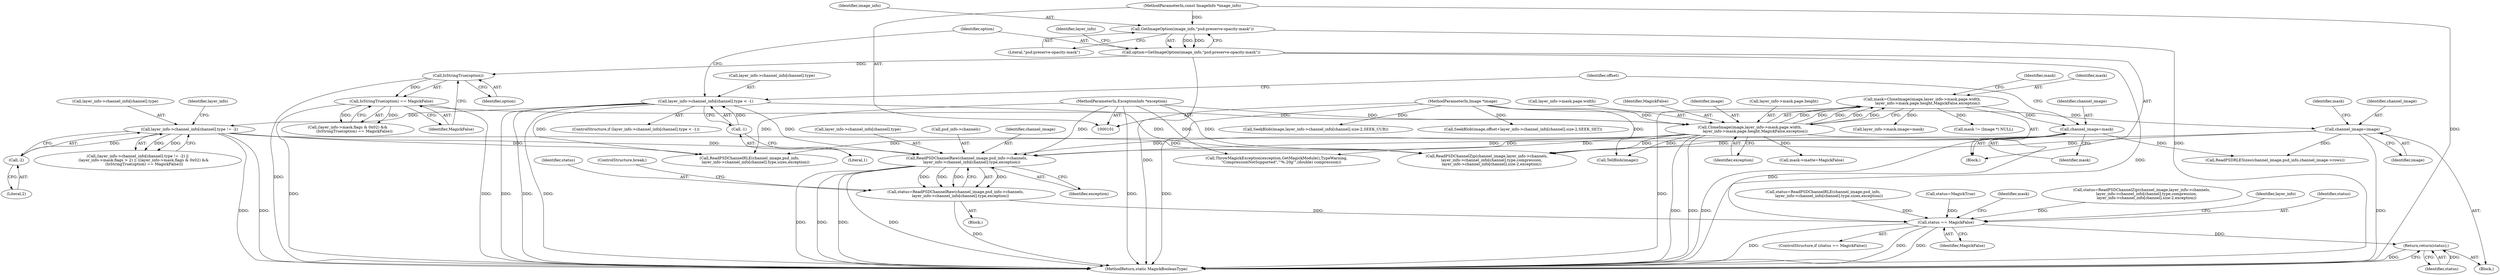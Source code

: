 digraph "0_ImageMagick_7f2dc7a1afc067d0c89f12c82bcdec0445fb1b94@array" {
"1000228" [label="(Call,ReadPSDChannelRaw(channel_image,psd_info->channels,\n        layer_info->channel_info[channel].type,exception))"];
"1000114" [label="(Call,channel_image=image)"];
"1000102" [label="(MethodParameterIn,Image *image)"];
"1000212" [label="(Call,channel_image=mask)"];
"1000187" [label="(Call,mask=CloneImage(image,layer_info->mask.page.width,\n         layer_info->mask.page.height,MagickFalse,exception))"];
"1000189" [label="(Call,CloneImage(image,layer_info->mask.page.width,\n         layer_info->mask.page.height,MagickFalse,exception))"];
"1000168" [label="(Call,IsStringTrue(option) == MagickFalse)"];
"1000169" [label="(Call,IsStringTrue(option))"];
"1000135" [label="(Call,option=GetImageOption(image_info,\"psd:preserve-opacity-mask\"))"];
"1000137" [label="(Call,GetImageOption(image_info,\"psd:preserve-opacity-mask\"))"];
"1000103" [label="(MethodParameterIn,const ImageInfo *image_info)"];
"1000108" [label="(MethodParameterIn,ExceptionInfo *exception)"];
"1000142" [label="(Call,layer_info->channel_info[channel].type != -2)"];
"1000123" [label="(Call,layer_info->channel_info[channel].type < -1)"];
"1000131" [label="(Call,-1)"];
"1000150" [label="(Call,-2)"];
"1000226" [label="(Call,status=ReadPSDChannelRaw(channel_image,psd_info->channels,\n        layer_info->channel_info[channel].type,exception))"];
"1000342" [label="(Call,status == MagickFalse)"];
"1000367" [label="(Return,return(status);)"];
"1000205" [label="(Identifier,MagickFalse)"];
"1000168" [label="(Call,IsStringTrue(option) == MagickFalse)"];
"1000135" [label="(Call,option=GetImageOption(image_info,\"psd:preserve-opacity-mask\"))"];
"1000142" [label="(Call,layer_info->channel_info[channel].type != -2)"];
"1000368" [label="(Identifier,status)"];
"1000189" [label="(Call,CloneImage(image,layer_info->mask.page.width,\n         layer_info->mask.page.height,MagickFalse,exception))"];
"1000228" [label="(Call,ReadPSDChannelRaw(channel_image,psd_info->channels,\n        layer_info->channel_info[channel].type,exception))"];
"1000138" [label="(Identifier,image_info)"];
"1000190" [label="(Identifier,image)"];
"1000227" [label="(Identifier,status)"];
"1000217" [label="(Call,TellBlob(image))"];
"1000369" [label="(MethodReturn,static MagickBooleanType)"];
"1000229" [label="(Identifier,channel_image)"];
"1000109" [label="(Block,)"];
"1000169" [label="(Call,IsStringTrue(option))"];
"1000216" [label="(Identifier,offset)"];
"1000122" [label="(ControlStructure,if (layer_info->channel_info[channel].type < -1))"];
"1000367" [label="(Return,return(status);)"];
"1000342" [label="(Call,status == MagickFalse)"];
"1000327" [label="(Call,SeekBlob(image,offset+layer_info->channel_info[channel].size-2,SEEK_SET))"];
"1000224" [label="(Block,)"];
"1000226" [label="(Call,status=ReadPSDChannelRaw(channel_image,psd_info->channels,\n        layer_info->channel_info[channel].type,exception))"];
"1000139" [label="(Literal,\"psd:preserve-opacity-mask\")"];
"1000360" [label="(Call,layer_info->mask.image=mask)"];
"1000108" [label="(MethodParameterIn,ExceptionInfo *exception)"];
"1000233" [label="(Call,layer_info->channel_info[channel].type)"];
"1000206" [label="(Identifier,exception)"];
"1000171" [label="(Identifier,MagickFalse)"];
"1000170" [label="(Identifier,option)"];
"1000241" [label="(ControlStructure,break;)"];
"1000317" [label="(Call,ThrowMagickException(exception,GetMagickModule(),TypeWarning,\n        \"CompressionNotSupported\",\"'%.20g'\",(double) compression))"];
"1000209" [label="(Identifier,mask)"];
"1000187" [label="(Call,mask=CloneImage(image,layer_info->mask.page.width,\n         layer_info->mask.page.height,MagickFalse,exception))"];
"1000265" [label="(Call,status=ReadPSDChannelRLE(channel_image,psd_info,\n          layer_info->channel_info[channel].type,sizes,exception))"];
"1000213" [label="(Identifier,channel_image)"];
"1000240" [label="(Identifier,exception)"];
"1000219" [label="(Call,status=MagickTrue)"];
"1000267" [label="(Call,ReadPSDChannelRLE(channel_image,psd_info,\n          layer_info->channel_info[channel].type,sizes,exception))"];
"1000151" [label="(Literal,2)"];
"1000348" [label="(Identifier,mask)"];
"1000131" [label="(Call,-1)"];
"1000288" [label="(Call,status=ReadPSDChannelZip(channel_image,layer_info->channels,\n        layer_info->channel_info[channel].type,compression,\n        layer_info->channel_info[channel].size-2,exception))"];
"1000143" [label="(Call,layer_info->channel_info[channel].type)"];
"1000150" [label="(Call,-2)"];
"1000116" [label="(Identifier,image)"];
"1000290" [label="(Call,ReadPSDChannelZip(channel_image,layer_info->channels,\n        layer_info->channel_info[channel].type,compression,\n        layer_info->channel_info[channel].size-2,exception))"];
"1000160" [label="(Call,(layer_info->mask.flags & 0x02) &&\n           (IsStringTrue(option) == MagickFalse))"];
"1000137" [label="(Call,GetImageOption(image_info,\"psd:preserve-opacity-mask\"))"];
"1000173" [label="(Call,SeekBlob(image,layer_info->channel_info[channel].size-2,SEEK_CUR))"];
"1000363" [label="(Identifier,layer_info)"];
"1000132" [label="(Literal,1)"];
"1000118" [label="(Identifier,mask)"];
"1000212" [label="(Call,channel_image=mask)"];
"1000207" [label="(Call,mask->matte=MagickFalse)"];
"1000115" [label="(Identifier,channel_image)"];
"1000341" [label="(ControlStructure,if (status == MagickFalse))"];
"1000146" [label="(Identifier,layer_info)"];
"1000141" [label="(Call,(layer_info->channel_info[channel].type != -2) ||\n          (layer_info->mask.flags > 2) || ((layer_info->mask.flags & 0x02) &&\n           (IsStringTrue(option) == MagickFalse)))"];
"1000198" [label="(Call,layer_info->mask.page.height)"];
"1000156" [label="(Identifier,layer_info)"];
"1000114" [label="(Call,channel_image=image)"];
"1000343" [label="(Identifier,status)"];
"1000230" [label="(Call,psd_info->channels)"];
"1000247" [label="(Call,ReadPSDRLESizes(channel_image,psd_info,channel_image->rows))"];
"1000123" [label="(Call,layer_info->channel_info[channel].type < -1)"];
"1000133" [label="(Block,)"];
"1000347" [label="(Call,mask != (Image *) NULL)"];
"1000191" [label="(Call,layer_info->mask.page.width)"];
"1000136" [label="(Identifier,option)"];
"1000103" [label="(MethodParameterIn,const ImageInfo *image_info)"];
"1000124" [label="(Call,layer_info->channel_info[channel].type)"];
"1000214" [label="(Identifier,mask)"];
"1000102" [label="(MethodParameterIn,Image *image)"];
"1000188" [label="(Identifier,mask)"];
"1000344" [label="(Identifier,MagickFalse)"];
"1000228" -> "1000226"  [label="AST: "];
"1000228" -> "1000240"  [label="CFG: "];
"1000229" -> "1000228"  [label="AST: "];
"1000230" -> "1000228"  [label="AST: "];
"1000233" -> "1000228"  [label="AST: "];
"1000240" -> "1000228"  [label="AST: "];
"1000226" -> "1000228"  [label="CFG: "];
"1000228" -> "1000369"  [label="DDG: "];
"1000228" -> "1000369"  [label="DDG: "];
"1000228" -> "1000369"  [label="DDG: "];
"1000228" -> "1000369"  [label="DDG: "];
"1000228" -> "1000226"  [label="DDG: "];
"1000228" -> "1000226"  [label="DDG: "];
"1000228" -> "1000226"  [label="DDG: "];
"1000228" -> "1000226"  [label="DDG: "];
"1000114" -> "1000228"  [label="DDG: "];
"1000212" -> "1000228"  [label="DDG: "];
"1000142" -> "1000228"  [label="DDG: "];
"1000123" -> "1000228"  [label="DDG: "];
"1000189" -> "1000228"  [label="DDG: "];
"1000108" -> "1000228"  [label="DDG: "];
"1000114" -> "1000109"  [label="AST: "];
"1000114" -> "1000116"  [label="CFG: "];
"1000115" -> "1000114"  [label="AST: "];
"1000116" -> "1000114"  [label="AST: "];
"1000118" -> "1000114"  [label="CFG: "];
"1000114" -> "1000369"  [label="DDG: "];
"1000102" -> "1000114"  [label="DDG: "];
"1000114" -> "1000247"  [label="DDG: "];
"1000114" -> "1000290"  [label="DDG: "];
"1000102" -> "1000101"  [label="AST: "];
"1000102" -> "1000369"  [label="DDG: "];
"1000102" -> "1000173"  [label="DDG: "];
"1000102" -> "1000189"  [label="DDG: "];
"1000102" -> "1000217"  [label="DDG: "];
"1000102" -> "1000327"  [label="DDG: "];
"1000212" -> "1000133"  [label="AST: "];
"1000212" -> "1000214"  [label="CFG: "];
"1000213" -> "1000212"  [label="AST: "];
"1000214" -> "1000212"  [label="AST: "];
"1000216" -> "1000212"  [label="CFG: "];
"1000212" -> "1000369"  [label="DDG: "];
"1000187" -> "1000212"  [label="DDG: "];
"1000212" -> "1000247"  [label="DDG: "];
"1000212" -> "1000290"  [label="DDG: "];
"1000187" -> "1000133"  [label="AST: "];
"1000187" -> "1000189"  [label="CFG: "];
"1000188" -> "1000187"  [label="AST: "];
"1000189" -> "1000187"  [label="AST: "];
"1000209" -> "1000187"  [label="CFG: "];
"1000187" -> "1000369"  [label="DDG: "];
"1000189" -> "1000187"  [label="DDG: "];
"1000189" -> "1000187"  [label="DDG: "];
"1000189" -> "1000187"  [label="DDG: "];
"1000189" -> "1000187"  [label="DDG: "];
"1000189" -> "1000187"  [label="DDG: "];
"1000187" -> "1000347"  [label="DDG: "];
"1000187" -> "1000360"  [label="DDG: "];
"1000189" -> "1000206"  [label="CFG: "];
"1000190" -> "1000189"  [label="AST: "];
"1000191" -> "1000189"  [label="AST: "];
"1000198" -> "1000189"  [label="AST: "];
"1000205" -> "1000189"  [label="AST: "];
"1000206" -> "1000189"  [label="AST: "];
"1000189" -> "1000369"  [label="DDG: "];
"1000189" -> "1000369"  [label="DDG: "];
"1000168" -> "1000189"  [label="DDG: "];
"1000108" -> "1000189"  [label="DDG: "];
"1000189" -> "1000207"  [label="DDG: "];
"1000189" -> "1000217"  [label="DDG: "];
"1000189" -> "1000267"  [label="DDG: "];
"1000189" -> "1000290"  [label="DDG: "];
"1000189" -> "1000317"  [label="DDG: "];
"1000189" -> "1000342"  [label="DDG: "];
"1000168" -> "1000160"  [label="AST: "];
"1000168" -> "1000171"  [label="CFG: "];
"1000169" -> "1000168"  [label="AST: "];
"1000171" -> "1000168"  [label="AST: "];
"1000160" -> "1000168"  [label="CFG: "];
"1000168" -> "1000369"  [label="DDG: "];
"1000168" -> "1000369"  [label="DDG: "];
"1000168" -> "1000160"  [label="DDG: "];
"1000168" -> "1000160"  [label="DDG: "];
"1000169" -> "1000168"  [label="DDG: "];
"1000169" -> "1000170"  [label="CFG: "];
"1000170" -> "1000169"  [label="AST: "];
"1000171" -> "1000169"  [label="CFG: "];
"1000169" -> "1000369"  [label="DDG: "];
"1000135" -> "1000169"  [label="DDG: "];
"1000135" -> "1000133"  [label="AST: "];
"1000135" -> "1000137"  [label="CFG: "];
"1000136" -> "1000135"  [label="AST: "];
"1000137" -> "1000135"  [label="AST: "];
"1000146" -> "1000135"  [label="CFG: "];
"1000135" -> "1000369"  [label="DDG: "];
"1000135" -> "1000369"  [label="DDG: "];
"1000137" -> "1000135"  [label="DDG: "];
"1000137" -> "1000135"  [label="DDG: "];
"1000137" -> "1000139"  [label="CFG: "];
"1000138" -> "1000137"  [label="AST: "];
"1000139" -> "1000137"  [label="AST: "];
"1000137" -> "1000369"  [label="DDG: "];
"1000103" -> "1000137"  [label="DDG: "];
"1000103" -> "1000101"  [label="AST: "];
"1000103" -> "1000369"  [label="DDG: "];
"1000108" -> "1000101"  [label="AST: "];
"1000108" -> "1000369"  [label="DDG: "];
"1000108" -> "1000267"  [label="DDG: "];
"1000108" -> "1000290"  [label="DDG: "];
"1000108" -> "1000317"  [label="DDG: "];
"1000142" -> "1000141"  [label="AST: "];
"1000142" -> "1000150"  [label="CFG: "];
"1000143" -> "1000142"  [label="AST: "];
"1000150" -> "1000142"  [label="AST: "];
"1000156" -> "1000142"  [label="CFG: "];
"1000141" -> "1000142"  [label="CFG: "];
"1000142" -> "1000369"  [label="DDG: "];
"1000142" -> "1000369"  [label="DDG: "];
"1000142" -> "1000141"  [label="DDG: "];
"1000142" -> "1000141"  [label="DDG: "];
"1000123" -> "1000142"  [label="DDG: "];
"1000150" -> "1000142"  [label="DDG: "];
"1000142" -> "1000267"  [label="DDG: "];
"1000142" -> "1000290"  [label="DDG: "];
"1000123" -> "1000122"  [label="AST: "];
"1000123" -> "1000131"  [label="CFG: "];
"1000124" -> "1000123"  [label="AST: "];
"1000131" -> "1000123"  [label="AST: "];
"1000136" -> "1000123"  [label="CFG: "];
"1000216" -> "1000123"  [label="CFG: "];
"1000123" -> "1000369"  [label="DDG: "];
"1000123" -> "1000369"  [label="DDG: "];
"1000123" -> "1000369"  [label="DDG: "];
"1000131" -> "1000123"  [label="DDG: "];
"1000123" -> "1000267"  [label="DDG: "];
"1000123" -> "1000290"  [label="DDG: "];
"1000131" -> "1000132"  [label="CFG: "];
"1000132" -> "1000131"  [label="AST: "];
"1000150" -> "1000151"  [label="CFG: "];
"1000151" -> "1000150"  [label="AST: "];
"1000226" -> "1000224"  [label="AST: "];
"1000227" -> "1000226"  [label="AST: "];
"1000241" -> "1000226"  [label="CFG: "];
"1000226" -> "1000369"  [label="DDG: "];
"1000226" -> "1000342"  [label="DDG: "];
"1000342" -> "1000341"  [label="AST: "];
"1000342" -> "1000344"  [label="CFG: "];
"1000343" -> "1000342"  [label="AST: "];
"1000344" -> "1000342"  [label="AST: "];
"1000348" -> "1000342"  [label="CFG: "];
"1000363" -> "1000342"  [label="CFG: "];
"1000342" -> "1000369"  [label="DDG: "];
"1000342" -> "1000369"  [label="DDG: "];
"1000342" -> "1000369"  [label="DDG: "];
"1000288" -> "1000342"  [label="DDG: "];
"1000265" -> "1000342"  [label="DDG: "];
"1000219" -> "1000342"  [label="DDG: "];
"1000342" -> "1000367"  [label="DDG: "];
"1000367" -> "1000109"  [label="AST: "];
"1000367" -> "1000368"  [label="CFG: "];
"1000368" -> "1000367"  [label="AST: "];
"1000369" -> "1000367"  [label="CFG: "];
"1000367" -> "1000369"  [label="DDG: "];
"1000368" -> "1000367"  [label="DDG: "];
}
